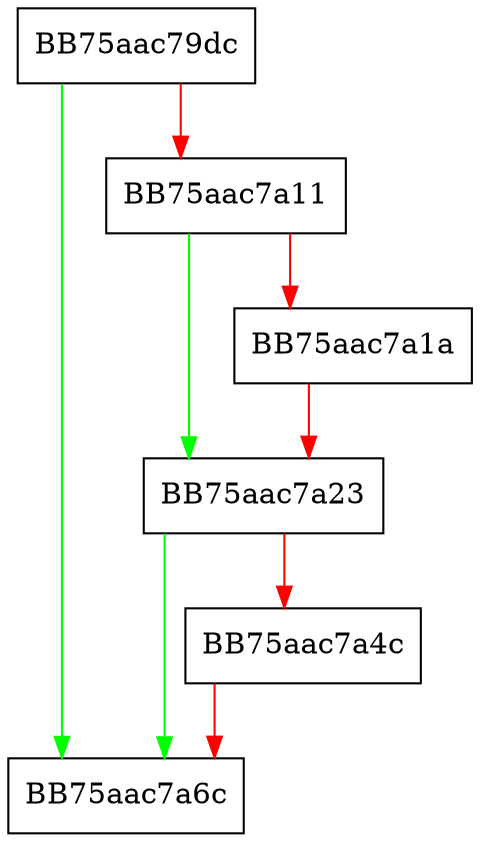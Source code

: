 digraph getVarNumber {
  node [shape="box"];
  graph [splines=ortho];
  BB75aac79dc -> BB75aac7a6c [color="green"];
  BB75aac79dc -> BB75aac7a11 [color="red"];
  BB75aac7a11 -> BB75aac7a23 [color="green"];
  BB75aac7a11 -> BB75aac7a1a [color="red"];
  BB75aac7a1a -> BB75aac7a23 [color="red"];
  BB75aac7a23 -> BB75aac7a6c [color="green"];
  BB75aac7a23 -> BB75aac7a4c [color="red"];
  BB75aac7a4c -> BB75aac7a6c [color="red"];
}